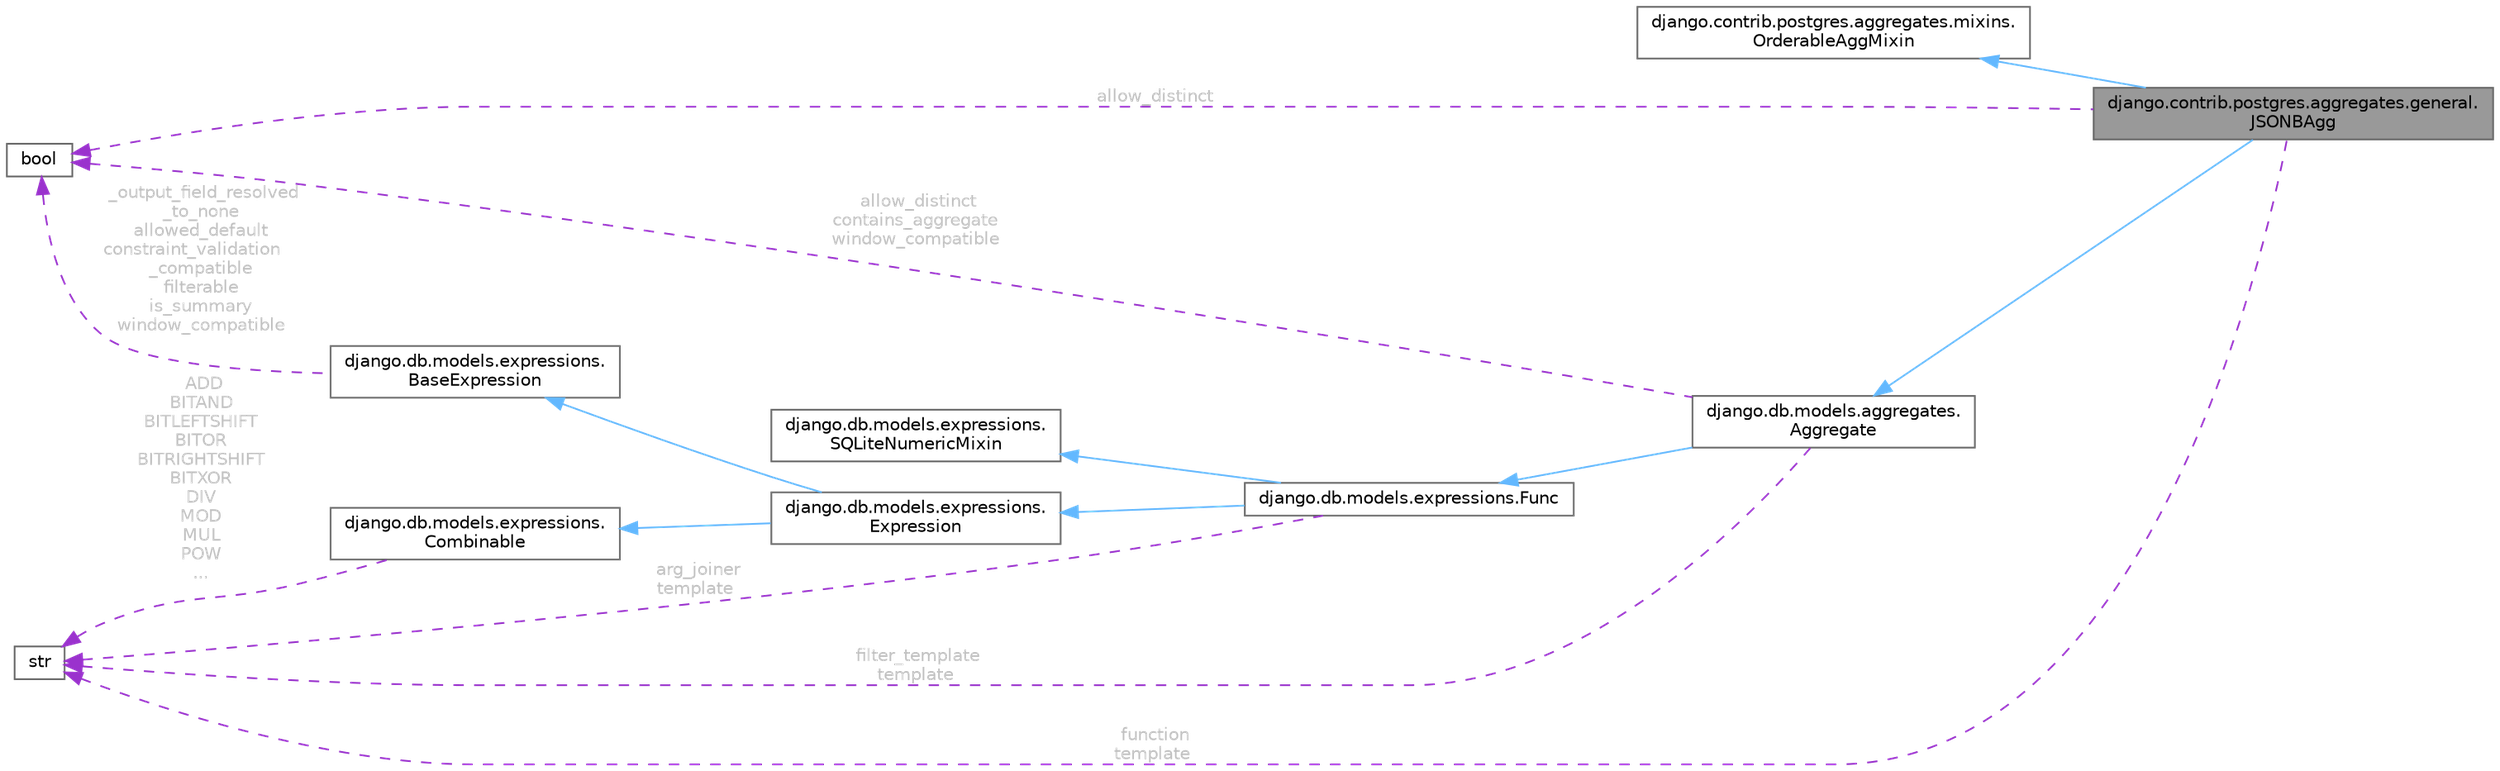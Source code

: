 digraph "django.contrib.postgres.aggregates.general.JSONBAgg"
{
 // LATEX_PDF_SIZE
  bgcolor="transparent";
  edge [fontname=Helvetica,fontsize=10,labelfontname=Helvetica,labelfontsize=10];
  node [fontname=Helvetica,fontsize=10,shape=box,height=0.2,width=0.4];
  rankdir="LR";
  Node1 [id="Node000001",label="django.contrib.postgres.aggregates.general.\lJSONBAgg",height=0.2,width=0.4,color="gray40", fillcolor="grey60", style="filled", fontcolor="black",tooltip=" "];
  Node2 -> Node1 [id="edge15_Node000001_Node000002",dir="back",color="steelblue1",style="solid",tooltip=" "];
  Node2 [id="Node000002",label="django.contrib.postgres.aggregates.mixins.\lOrderableAggMixin",height=0.2,width=0.4,color="gray40", fillcolor="white", style="filled",URL="$classdjango_1_1contrib_1_1postgres_1_1aggregates_1_1mixins_1_1OrderableAggMixin.html",tooltip=" "];
  Node3 -> Node1 [id="edge16_Node000001_Node000003",dir="back",color="steelblue1",style="solid",tooltip=" "];
  Node3 [id="Node000003",label="django.db.models.aggregates.\lAggregate",height=0.2,width=0.4,color="gray40", fillcolor="white", style="filled",URL="$classdjango_1_1db_1_1models_1_1aggregates_1_1Aggregate.html",tooltip=" "];
  Node4 -> Node3 [id="edge17_Node000003_Node000004",dir="back",color="steelblue1",style="solid",tooltip=" "];
  Node4 [id="Node000004",label="django.db.models.expressions.Func",height=0.2,width=0.4,color="gray40", fillcolor="white", style="filled",URL="$classdjango_1_1db_1_1models_1_1expressions_1_1Func.html",tooltip=" "];
  Node5 -> Node4 [id="edge18_Node000004_Node000005",dir="back",color="steelblue1",style="solid",tooltip=" "];
  Node5 [id="Node000005",label="django.db.models.expressions.\lSQLiteNumericMixin",height=0.2,width=0.4,color="gray40", fillcolor="white", style="filled",URL="$classdjango_1_1db_1_1models_1_1expressions_1_1SQLiteNumericMixin.html",tooltip=" "];
  Node6 -> Node4 [id="edge19_Node000004_Node000006",dir="back",color="steelblue1",style="solid",tooltip=" "];
  Node6 [id="Node000006",label="django.db.models.expressions.\lExpression",height=0.2,width=0.4,color="gray40", fillcolor="white", style="filled",URL="$classdjango_1_1db_1_1models_1_1expressions_1_1Expression.html",tooltip=" "];
  Node7 -> Node6 [id="edge20_Node000006_Node000007",dir="back",color="steelblue1",style="solid",tooltip=" "];
  Node7 [id="Node000007",label="django.db.models.expressions.\lBaseExpression",height=0.2,width=0.4,color="gray40", fillcolor="white", style="filled",URL="$classdjango_1_1db_1_1models_1_1expressions_1_1BaseExpression.html",tooltip=" "];
  Node8 -> Node7 [id="edge21_Node000007_Node000008",dir="back",color="darkorchid3",style="dashed",tooltip=" ",label=" _output_field_resolved\l_to_none\nallowed_default\nconstraint_validation\l_compatible\nfilterable\nis_summary\nwindow_compatible",fontcolor="grey" ];
  Node8 [id="Node000008",label="bool",height=0.2,width=0.4,color="gray40", fillcolor="white", style="filled",tooltip=" "];
  Node9 -> Node6 [id="edge22_Node000006_Node000009",dir="back",color="steelblue1",style="solid",tooltip=" "];
  Node9 [id="Node000009",label="django.db.models.expressions.\lCombinable",height=0.2,width=0.4,color="gray40", fillcolor="white", style="filled",URL="$classdjango_1_1db_1_1models_1_1expressions_1_1Combinable.html",tooltip=" "];
  Node10 -> Node9 [id="edge23_Node000009_Node000010",dir="back",color="darkorchid3",style="dashed",tooltip=" ",label=" ADD\nBITAND\nBITLEFTSHIFT\nBITOR\nBITRIGHTSHIFT\nBITXOR\nDIV\nMOD\nMUL\nPOW\n...",fontcolor="grey" ];
  Node10 [id="Node000010",label="str",height=0.2,width=0.4,color="gray40", fillcolor="white", style="filled",tooltip=" "];
  Node10 -> Node4 [id="edge24_Node000004_Node000010",dir="back",color="darkorchid3",style="dashed",tooltip=" ",label=" arg_joiner\ntemplate",fontcolor="grey" ];
  Node10 -> Node3 [id="edge25_Node000003_Node000010",dir="back",color="darkorchid3",style="dashed",tooltip=" ",label=" filter_template\ntemplate",fontcolor="grey" ];
  Node8 -> Node3 [id="edge26_Node000003_Node000008",dir="back",color="darkorchid3",style="dashed",tooltip=" ",label=" allow_distinct\ncontains_aggregate\nwindow_compatible",fontcolor="grey" ];
  Node10 -> Node1 [id="edge27_Node000001_Node000010",dir="back",color="darkorchid3",style="dashed",tooltip=" ",label=" function\ntemplate",fontcolor="grey" ];
  Node8 -> Node1 [id="edge28_Node000001_Node000008",dir="back",color="darkorchid3",style="dashed",tooltip=" ",label=" allow_distinct",fontcolor="grey" ];
}

